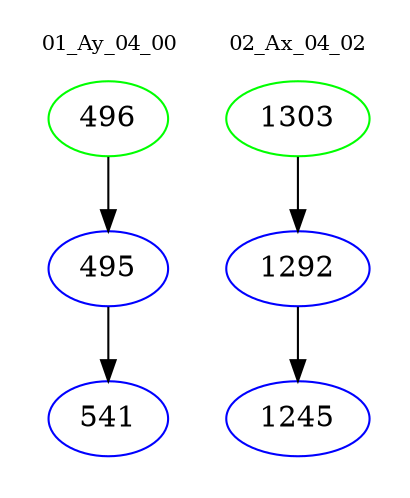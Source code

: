 digraph{
subgraph cluster_0 {
color = white
label = "01_Ay_04_00";
fontsize=10;
T0_496 [label="496", color="green"]
T0_496 -> T0_495 [color="black"]
T0_495 [label="495", color="blue"]
T0_495 -> T0_541 [color="black"]
T0_541 [label="541", color="blue"]
}
subgraph cluster_1 {
color = white
label = "02_Ax_04_02";
fontsize=10;
T1_1303 [label="1303", color="green"]
T1_1303 -> T1_1292 [color="black"]
T1_1292 [label="1292", color="blue"]
T1_1292 -> T1_1245 [color="black"]
T1_1245 [label="1245", color="blue"]
}
}
